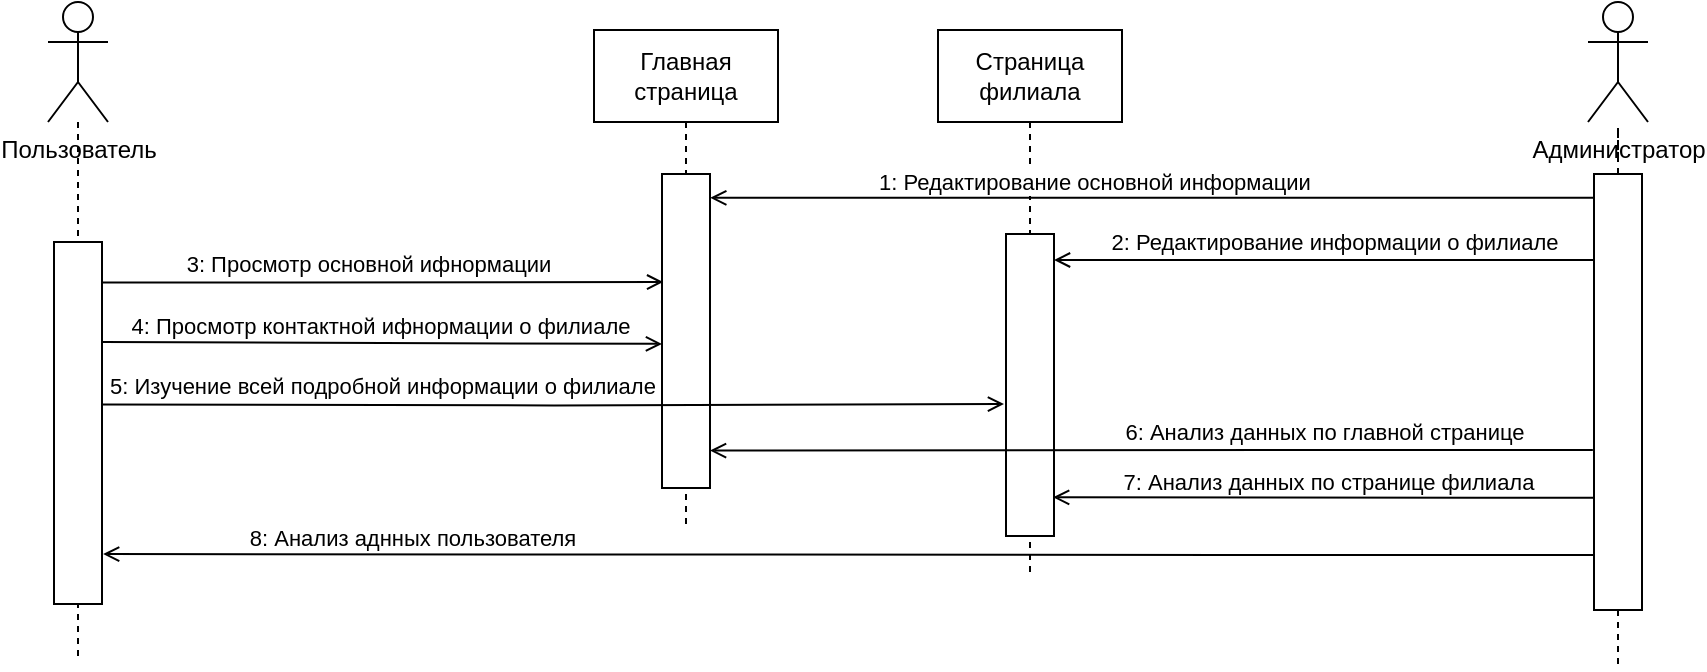 <mxfile version="24.4.8" type="device">
  <diagram name="Страница — 1" id="R7oG8q4yxgxvC7gy9HxO">
    <mxGraphModel dx="407" dy="277" grid="0" gridSize="10" guides="1" tooltips="1" connect="1" arrows="1" fold="1" page="0" pageScale="1" pageWidth="1169" pageHeight="827" math="0" shadow="0">
      <root>
        <mxCell id="0" />
        <mxCell id="1" parent="0" />
        <mxCell id="vj34qItFPPfbilXvD4A3-6" style="edgeStyle=orthogonalEdgeStyle;rounded=0;orthogonalLoop=1;jettySize=auto;html=1;endArrow=none;endFill=0;dashed=1;" edge="1" parent="1" source="vj34qItFPPfbilXvD4A3-1">
          <mxGeometry relative="1" as="geometry">
            <mxPoint x="150" y="610.997" as="targetPoint" />
          </mxGeometry>
        </mxCell>
        <mxCell id="vj34qItFPPfbilXvD4A3-1" value="Пользователь" style="shape=umlActor;verticalLabelPosition=bottom;verticalAlign=top;html=1;outlineConnect=0;" vertex="1" parent="1">
          <mxGeometry x="135" y="283" width="30" height="60" as="geometry" />
        </mxCell>
        <mxCell id="vj34qItFPPfbilXvD4A3-2" value="Администратор" style="shape=umlActor;verticalLabelPosition=bottom;verticalAlign=top;html=1;outlineConnect=0;" vertex="1" parent="1">
          <mxGeometry x="905" y="283" width="30" height="60" as="geometry" />
        </mxCell>
        <mxCell id="vj34qItFPPfbilXvD4A3-7" style="edgeStyle=orthogonalEdgeStyle;rounded=0;orthogonalLoop=1;jettySize=auto;html=1;exitX=0.5;exitY=1;exitDx=0;exitDy=0;endArrow=none;endFill=0;dashed=1;" edge="1" parent="1" source="vj34qItFPPfbilXvD4A3-3">
          <mxGeometry relative="1" as="geometry">
            <mxPoint x="454" y="544" as="targetPoint" />
          </mxGeometry>
        </mxCell>
        <mxCell id="vj34qItFPPfbilXvD4A3-3" value="Главная страница" style="rounded=0;whiteSpace=wrap;html=1;" vertex="1" parent="1">
          <mxGeometry x="408" y="297" width="92" height="46" as="geometry" />
        </mxCell>
        <mxCell id="vj34qItFPPfbilXvD4A3-8" style="edgeStyle=orthogonalEdgeStyle;rounded=0;orthogonalLoop=1;jettySize=auto;html=1;exitX=0.5;exitY=1;exitDx=0;exitDy=0;endArrow=none;endFill=0;dashed=1;" edge="1" parent="1" source="vj34qItFPPfbilXvD4A3-4">
          <mxGeometry relative="1" as="geometry">
            <mxPoint x="626" y="570" as="targetPoint" />
          </mxGeometry>
        </mxCell>
        <mxCell id="vj34qItFPPfbilXvD4A3-4" value="Страница филиала" style="rounded=0;whiteSpace=wrap;html=1;" vertex="1" parent="1">
          <mxGeometry x="580" y="297" width="92" height="46" as="geometry" />
        </mxCell>
        <mxCell id="vj34qItFPPfbilXvD4A3-10" value="" style="rounded=0;whiteSpace=wrap;html=1;" vertex="1" parent="1">
          <mxGeometry x="138" y="403" width="24" height="181" as="geometry" />
        </mxCell>
        <mxCell id="vj34qItFPPfbilXvD4A3-14" style="edgeStyle=orthogonalEdgeStyle;rounded=0;orthogonalLoop=1;jettySize=auto;html=1;endArrow=open;endFill=0;entryX=1.005;entryY=0.076;entryDx=0;entryDy=0;entryPerimeter=0;exitX=0.036;exitY=0.046;exitDx=0;exitDy=0;exitPerimeter=0;" edge="1" parent="1" source="vj34qItFPPfbilXvD4A3-11" target="vj34qItFPPfbilXvD4A3-13">
          <mxGeometry relative="1" as="geometry">
            <mxPoint x="905" y="385" as="sourcePoint" />
            <mxPoint x="472" y="385" as="targetPoint" />
            <Array as="points">
              <mxPoint x="909" y="381" />
            </Array>
          </mxGeometry>
        </mxCell>
        <mxCell id="vj34qItFPPfbilXvD4A3-15" value="1: Редактирование основной информации" style="edgeLabel;html=1;align=center;verticalAlign=middle;resizable=0;points=[];" vertex="1" connectable="0" parent="vj34qItFPPfbilXvD4A3-14">
          <mxGeometry x="0.349" y="-2" relative="1" as="geometry">
            <mxPoint x="47" y="-6" as="offset" />
          </mxGeometry>
        </mxCell>
        <mxCell id="vj34qItFPPfbilXvD4A3-13" value="" style="rounded=0;whiteSpace=wrap;html=1;" vertex="1" parent="1">
          <mxGeometry x="442" y="369" width="24" height="157" as="geometry" />
        </mxCell>
        <mxCell id="vj34qItFPPfbilXvD4A3-17" value="" style="rounded=0;whiteSpace=wrap;html=1;" vertex="1" parent="1">
          <mxGeometry x="614" y="399" width="24" height="151" as="geometry" />
        </mxCell>
        <mxCell id="vj34qItFPPfbilXvD4A3-18" style="edgeStyle=orthogonalEdgeStyle;rounded=0;orthogonalLoop=1;jettySize=auto;html=1;endArrow=open;endFill=0;exitX=0.014;exitY=0.129;exitDx=0;exitDy=0;exitPerimeter=0;" edge="1" parent="1" source="vj34qItFPPfbilXvD4A3-11">
          <mxGeometry relative="1" as="geometry">
            <mxPoint x="890" y="412" as="sourcePoint" />
            <mxPoint x="638" y="412" as="targetPoint" />
            <Array as="points">
              <mxPoint x="908" y="412" />
            </Array>
          </mxGeometry>
        </mxCell>
        <mxCell id="vj34qItFPPfbilXvD4A3-19" value="2: Редактирование информации о филиале" style="edgeLabel;html=1;align=center;verticalAlign=middle;resizable=0;points=[];" vertex="1" connectable="0" parent="vj34qItFPPfbilXvD4A3-18">
          <mxGeometry x="0.276" y="-1" relative="1" as="geometry">
            <mxPoint x="37" y="-8" as="offset" />
          </mxGeometry>
        </mxCell>
        <mxCell id="vj34qItFPPfbilXvD4A3-20" style="edgeStyle=orthogonalEdgeStyle;rounded=0;orthogonalLoop=1;jettySize=auto;html=1;entryX=0.024;entryY=0.304;entryDx=0;entryDy=0;entryPerimeter=0;endArrow=open;endFill=0;" edge="1" parent="1">
          <mxGeometry relative="1" as="geometry">
            <mxPoint x="162" y="423.27" as="sourcePoint" />
            <mxPoint x="442.576" y="422.998" as="targetPoint" />
            <Array as="points">
              <mxPoint x="256" y="423.27" />
              <mxPoint x="256" y="423.27" />
            </Array>
          </mxGeometry>
        </mxCell>
        <mxCell id="vj34qItFPPfbilXvD4A3-21" value="3: Просмотр основной ифнормации" style="edgeLabel;html=1;align=center;verticalAlign=middle;resizable=0;points=[];" vertex="1" connectable="0" parent="vj34qItFPPfbilXvD4A3-20">
          <mxGeometry x="-0.063" relative="1" as="geometry">
            <mxPoint x="1" y="-9" as="offset" />
          </mxGeometry>
        </mxCell>
        <mxCell id="vj34qItFPPfbilXvD4A3-22" style="edgeStyle=orthogonalEdgeStyle;rounded=0;orthogonalLoop=1;jettySize=auto;html=1;entryX=-0.008;entryY=0.633;entryDx=0;entryDy=0;entryPerimeter=0;endArrow=open;endFill=0;" edge="1" parent="1">
          <mxGeometry relative="1" as="geometry">
            <mxPoint x="162.19" y="452.997" as="sourcePoint" />
            <mxPoint x="441.998" y="453.936" as="targetPoint" />
          </mxGeometry>
        </mxCell>
        <mxCell id="vj34qItFPPfbilXvD4A3-23" value="4: Просмотр контактной ифнормации о филиале" style="edgeLabel;html=1;align=center;verticalAlign=middle;resizable=0;points=[];" vertex="1" connectable="0" parent="vj34qItFPPfbilXvD4A3-22">
          <mxGeometry x="-0.282" y="1" relative="1" as="geometry">
            <mxPoint x="38" y="-8" as="offset" />
          </mxGeometry>
        </mxCell>
        <mxCell id="vj34qItFPPfbilXvD4A3-24" style="edgeStyle=orthogonalEdgeStyle;rounded=0;orthogonalLoop=1;jettySize=auto;html=1;endArrow=open;endFill=0;" edge="1" parent="1">
          <mxGeometry relative="1" as="geometry">
            <mxPoint x="162" y="484.241" as="sourcePoint" />
            <mxPoint x="613" y="484" as="targetPoint" />
          </mxGeometry>
        </mxCell>
        <mxCell id="vj34qItFPPfbilXvD4A3-25" value="5: Изучение всей подробной информации о филиале" style="edgeLabel;html=1;align=center;verticalAlign=middle;resizable=0;points=[];" vertex="1" connectable="0" parent="vj34qItFPPfbilXvD4A3-24">
          <mxGeometry x="-0.246" y="-2" relative="1" as="geometry">
            <mxPoint x="-30" y="-12" as="offset" />
          </mxGeometry>
        </mxCell>
        <mxCell id="vj34qItFPPfbilXvD4A3-26" style="edgeStyle=orthogonalEdgeStyle;rounded=0;orthogonalLoop=1;jettySize=auto;html=1;endArrow=open;endFill=0;" edge="1" parent="1">
          <mxGeometry relative="1" as="geometry">
            <mxPoint x="466.001" y="507.286" as="targetPoint" />
            <mxPoint x="907.43" y="507" as="sourcePoint" />
            <Array as="points">
              <mxPoint x="793.43" y="507" />
              <mxPoint x="793.43" y="507" />
            </Array>
          </mxGeometry>
        </mxCell>
        <mxCell id="vj34qItFPPfbilXvD4A3-27" value="6: Анализ данных по главной странице" style="edgeLabel;html=1;align=center;verticalAlign=middle;resizable=0;points=[];" vertex="1" connectable="0" parent="vj34qItFPPfbilXvD4A3-26">
          <mxGeometry x="-0.218" y="1" relative="1" as="geometry">
            <mxPoint x="38" y="-10" as="offset" />
          </mxGeometry>
        </mxCell>
        <mxCell id="vj34qItFPPfbilXvD4A3-36" style="edgeStyle=orthogonalEdgeStyle;rounded=0;orthogonalLoop=1;jettySize=auto;html=1;dashed=1;endArrow=none;endFill=0;" edge="1" parent="1" source="vj34qItFPPfbilXvD4A3-11">
          <mxGeometry relative="1" as="geometry">
            <mxPoint x="920.0" y="615.276" as="targetPoint" />
          </mxGeometry>
        </mxCell>
        <mxCell id="vj34qItFPPfbilXvD4A3-37" style="edgeStyle=orthogonalEdgeStyle;rounded=0;orthogonalLoop=1;jettySize=auto;html=1;exitX=0.5;exitY=0;exitDx=0;exitDy=0;endArrow=none;endFill=0;dashed=1;" edge="1" parent="1" source="vj34qItFPPfbilXvD4A3-11" target="vj34qItFPPfbilXvD4A3-2">
          <mxGeometry relative="1" as="geometry" />
        </mxCell>
        <mxCell id="vj34qItFPPfbilXvD4A3-11" value="" style="rounded=0;whiteSpace=wrap;html=1;" vertex="1" parent="1">
          <mxGeometry x="908" y="369" width="24" height="218" as="geometry" />
        </mxCell>
        <mxCell id="vj34qItFPPfbilXvD4A3-32" style="edgeStyle=orthogonalEdgeStyle;rounded=0;orthogonalLoop=1;jettySize=auto;html=1;entryX=0.981;entryY=0.621;entryDx=0;entryDy=0;entryPerimeter=0;endArrow=open;endFill=0;" edge="1" parent="1">
          <mxGeometry relative="1" as="geometry">
            <mxPoint x="908" y="530.88" as="sourcePoint" />
            <mxPoint x="637.544" y="530.651" as="targetPoint" />
            <Array as="points">
              <mxPoint x="849" y="530.88" />
              <mxPoint x="849" y="530.88" />
            </Array>
          </mxGeometry>
        </mxCell>
        <mxCell id="vj34qItFPPfbilXvD4A3-33" value="7: Анализ данных по странице филиала" style="edgeLabel;html=1;align=center;verticalAlign=middle;resizable=0;points=[];" vertex="1" connectable="0" parent="vj34qItFPPfbilXvD4A3-32">
          <mxGeometry x="0.361" y="-2" relative="1" as="geometry">
            <mxPoint x="51" y="-6" as="offset" />
          </mxGeometry>
        </mxCell>
        <mxCell id="vj34qItFPPfbilXvD4A3-34" style="edgeStyle=orthogonalEdgeStyle;rounded=0;orthogonalLoop=1;jettySize=auto;html=1;endArrow=open;endFill=0;exitX=0.035;exitY=0.849;exitDx=0;exitDy=0;exitPerimeter=0;entryX=1.023;entryY=0.862;entryDx=0;entryDy=0;entryPerimeter=0;" edge="1" parent="1" target="vj34qItFPPfbilXvD4A3-10">
          <mxGeometry relative="1" as="geometry">
            <mxPoint x="908.0" y="559.492" as="sourcePoint" />
            <mxPoint x="164" y="559" as="targetPoint" />
            <Array as="points">
              <mxPoint x="722" y="560" />
            </Array>
          </mxGeometry>
        </mxCell>
        <mxCell id="vj34qItFPPfbilXvD4A3-35" value="8: Анализ аднных пользователя" style="edgeLabel;html=1;align=center;verticalAlign=middle;resizable=0;points=[];" vertex="1" connectable="0" parent="vj34qItFPPfbilXvD4A3-34">
          <mxGeometry x="-0.66" y="1" relative="1" as="geometry">
            <mxPoint x="-465" y="-10" as="offset" />
          </mxGeometry>
        </mxCell>
      </root>
    </mxGraphModel>
  </diagram>
</mxfile>
